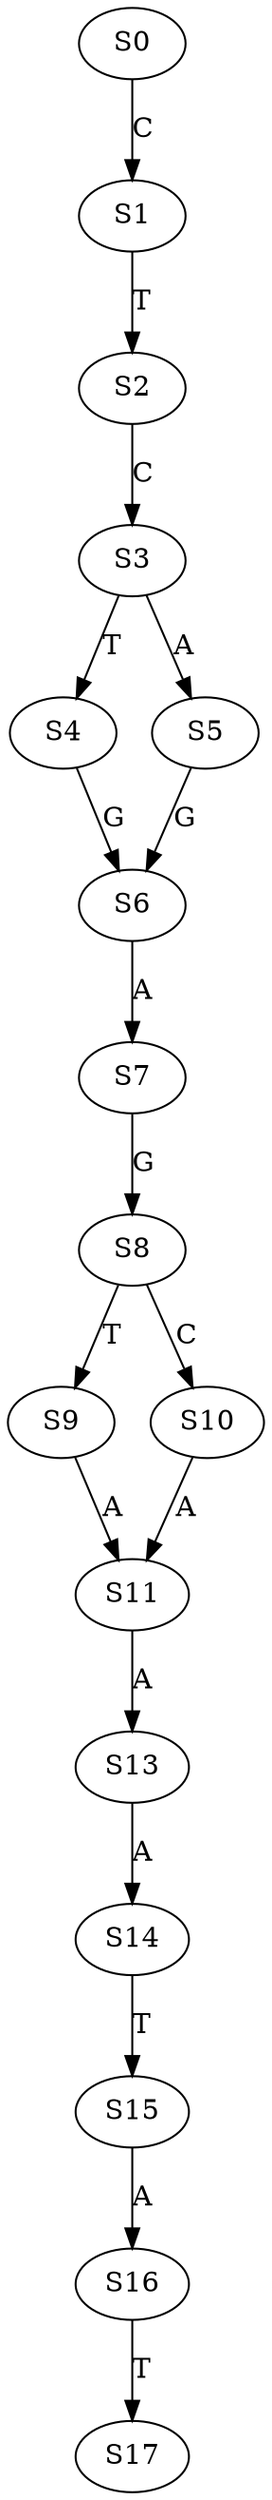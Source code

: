 strict digraph  {
	S0 -> S1 [ label = C ];
	S1 -> S2 [ label = T ];
	S2 -> S3 [ label = C ];
	S3 -> S4 [ label = T ];
	S3 -> S5 [ label = A ];
	S4 -> S6 [ label = G ];
	S5 -> S6 [ label = G ];
	S6 -> S7 [ label = A ];
	S7 -> S8 [ label = G ];
	S8 -> S9 [ label = T ];
	S8 -> S10 [ label = C ];
	S9 -> S11 [ label = A ];
	S10 -> S11 [ label = A ];
	S11 -> S13 [ label = A ];
	S13 -> S14 [ label = A ];
	S14 -> S15 [ label = T ];
	S15 -> S16 [ label = A ];
	S16 -> S17 [ label = T ];
}
